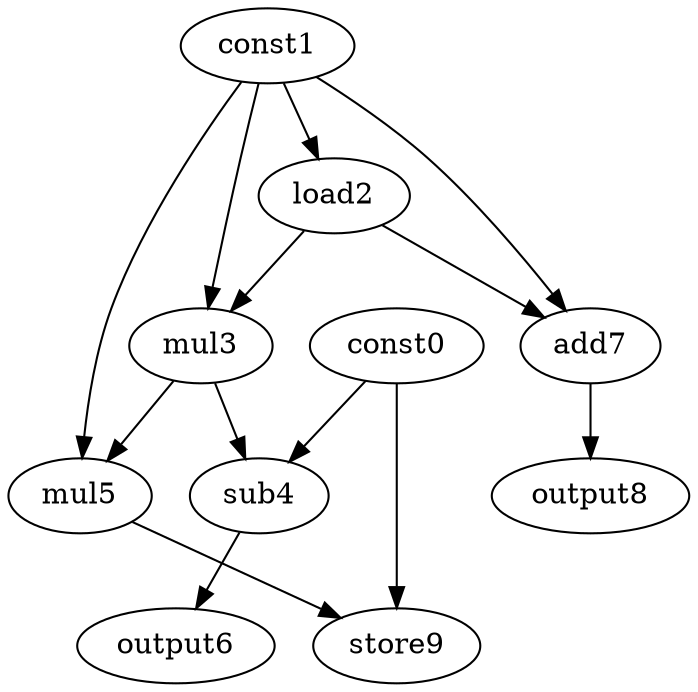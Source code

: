 digraph G { 
const0[opcode=const]; 
const1[opcode=const]; 
load2[opcode=load]; 
mul3[opcode=mul]; 
sub4[opcode=sub]; 
mul5[opcode=mul]; 
output6[opcode=output]; 
add7[opcode=add]; 
output8[opcode=output]; 
store9[opcode=store]; 
const1->load2[operand=0];
const1->mul3[operand=0];
load2->mul3[operand=1];
const1->add7[operand=0];
load2->add7[operand=1];
const0->sub4[operand=0];
mul3->sub4[operand=1];
const1->mul5[operand=0];
mul3->mul5[operand=1];
add7->output8[operand=0];
sub4->output6[operand=0];
const0->store9[operand=0];
mul5->store9[operand=1];
}
